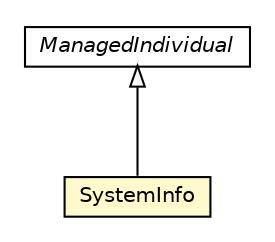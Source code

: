 #!/usr/local/bin/dot
#
# Class diagram 
# Generated by UMLGraph version R5_6-24-gf6e263 (http://www.umlgraph.org/)
#

digraph G {
	edge [fontname="Helvetica",fontsize=10,labelfontname="Helvetica",labelfontsize=10];
	node [fontname="Helvetica",fontsize=10,shape=plaintext];
	nodesep=0.25;
	ranksep=0.5;
	// org.universAAL.ontology.sysinfo.SystemInfo
	c358332 [label=<<table title="org.universAAL.ontology.sysinfo.SystemInfo" border="0" cellborder="1" cellspacing="0" cellpadding="2" port="p" bgcolor="lemonChiffon" href="./SystemInfo.html">
		<tr><td><table border="0" cellspacing="0" cellpadding="1">
<tr><td align="center" balign="center"> SystemInfo </td></tr>
		</table></td></tr>
		</table>>, URL="./SystemInfo.html", fontname="Helvetica", fontcolor="black", fontsize=10.0];
	//org.universAAL.ontology.sysinfo.SystemInfo extends org.universAAL.middleware.owl.ManagedIndividual
	c358338:p -> c358332:p [dir=back,arrowtail=empty];
	// org.universAAL.middleware.owl.ManagedIndividual
	c358338 [label=<<table title="org.universAAL.middleware.owl.ManagedIndividual" border="0" cellborder="1" cellspacing="0" cellpadding="2" port="p" href="http://java.sun.com/j2se/1.4.2/docs/api/org/universAAL/middleware/owl/ManagedIndividual.html">
		<tr><td><table border="0" cellspacing="0" cellpadding="1">
<tr><td align="center" balign="center"><font face="Helvetica-Oblique"> ManagedIndividual </font></td></tr>
		</table></td></tr>
		</table>>, URL="http://java.sun.com/j2se/1.4.2/docs/api/org/universAAL/middleware/owl/ManagedIndividual.html", fontname="Helvetica", fontcolor="black", fontsize=10.0];
}

